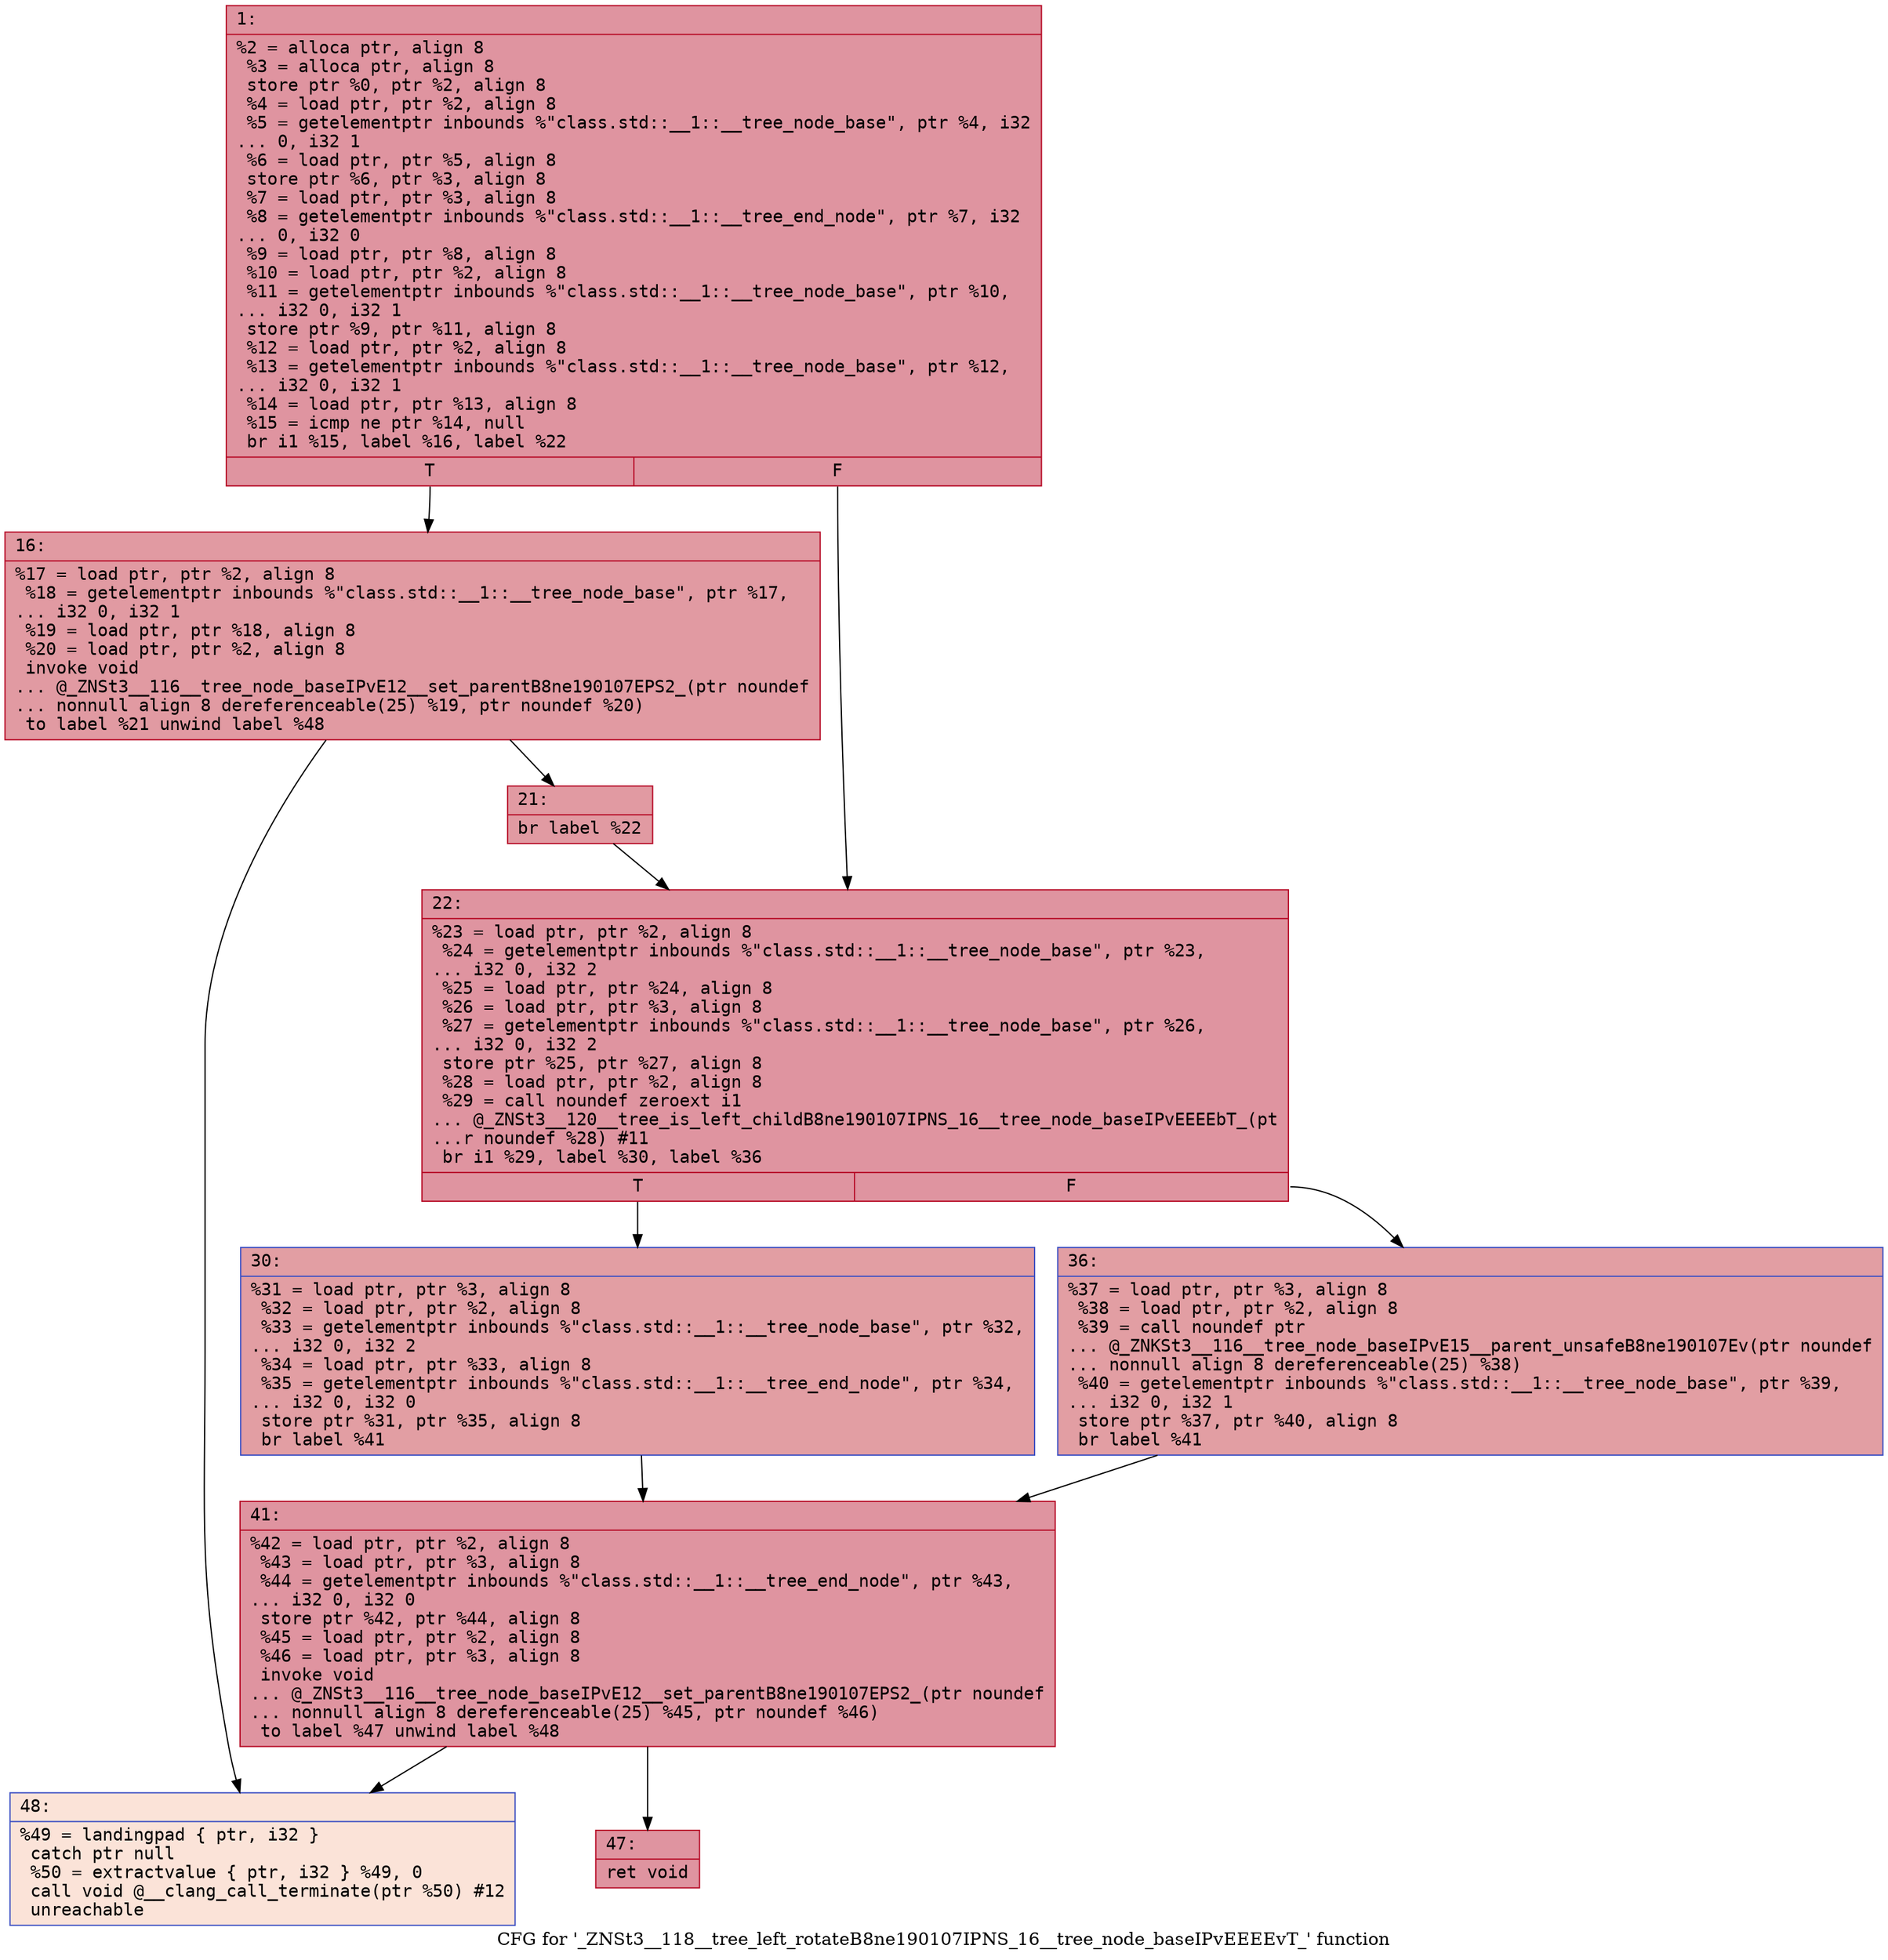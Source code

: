 digraph "CFG for '_ZNSt3__118__tree_left_rotateB8ne190107IPNS_16__tree_node_baseIPvEEEEvT_' function" {
	label="CFG for '_ZNSt3__118__tree_left_rotateB8ne190107IPNS_16__tree_node_baseIPvEEEEvT_' function";

	Node0x60000139f0c0 [shape=record,color="#b70d28ff", style=filled, fillcolor="#b70d2870" fontname="Courier",label="{1:\l|  %2 = alloca ptr, align 8\l  %3 = alloca ptr, align 8\l  store ptr %0, ptr %2, align 8\l  %4 = load ptr, ptr %2, align 8\l  %5 = getelementptr inbounds %\"class.std::__1::__tree_node_base\", ptr %4, i32\l... 0, i32 1\l  %6 = load ptr, ptr %5, align 8\l  store ptr %6, ptr %3, align 8\l  %7 = load ptr, ptr %3, align 8\l  %8 = getelementptr inbounds %\"class.std::__1::__tree_end_node\", ptr %7, i32\l... 0, i32 0\l  %9 = load ptr, ptr %8, align 8\l  %10 = load ptr, ptr %2, align 8\l  %11 = getelementptr inbounds %\"class.std::__1::__tree_node_base\", ptr %10,\l... i32 0, i32 1\l  store ptr %9, ptr %11, align 8\l  %12 = load ptr, ptr %2, align 8\l  %13 = getelementptr inbounds %\"class.std::__1::__tree_node_base\", ptr %12,\l... i32 0, i32 1\l  %14 = load ptr, ptr %13, align 8\l  %15 = icmp ne ptr %14, null\l  br i1 %15, label %16, label %22\l|{<s0>T|<s1>F}}"];
	Node0x60000139f0c0:s0 -> Node0x60000139f110[tooltip="1 -> 16\nProbability 62.50%" ];
	Node0x60000139f0c0:s1 -> Node0x60000139f1b0[tooltip="1 -> 22\nProbability 37.50%" ];
	Node0x60000139f110 [shape=record,color="#b70d28ff", style=filled, fillcolor="#bb1b2c70" fontname="Courier",label="{16:\l|  %17 = load ptr, ptr %2, align 8\l  %18 = getelementptr inbounds %\"class.std::__1::__tree_node_base\", ptr %17,\l... i32 0, i32 1\l  %19 = load ptr, ptr %18, align 8\l  %20 = load ptr, ptr %2, align 8\l  invoke void\l... @_ZNSt3__116__tree_node_baseIPvE12__set_parentB8ne190107EPS2_(ptr noundef\l... nonnull align 8 dereferenceable(25) %19, ptr noundef %20)\l          to label %21 unwind label %48\l}"];
	Node0x60000139f110 -> Node0x60000139f160[tooltip="16 -> 21\nProbability 100.00%" ];
	Node0x60000139f110 -> Node0x60000139f340[tooltip="16 -> 48\nProbability 0.00%" ];
	Node0x60000139f160 [shape=record,color="#b70d28ff", style=filled, fillcolor="#bb1b2c70" fontname="Courier",label="{21:\l|  br label %22\l}"];
	Node0x60000139f160 -> Node0x60000139f1b0[tooltip="21 -> 22\nProbability 100.00%" ];
	Node0x60000139f1b0 [shape=record,color="#b70d28ff", style=filled, fillcolor="#b70d2870" fontname="Courier",label="{22:\l|  %23 = load ptr, ptr %2, align 8\l  %24 = getelementptr inbounds %\"class.std::__1::__tree_node_base\", ptr %23,\l... i32 0, i32 2\l  %25 = load ptr, ptr %24, align 8\l  %26 = load ptr, ptr %3, align 8\l  %27 = getelementptr inbounds %\"class.std::__1::__tree_node_base\", ptr %26,\l... i32 0, i32 2\l  store ptr %25, ptr %27, align 8\l  %28 = load ptr, ptr %2, align 8\l  %29 = call noundef zeroext i1\l... @_ZNSt3__120__tree_is_left_childB8ne190107IPNS_16__tree_node_baseIPvEEEEbT_(pt\l...r noundef %28) #11\l  br i1 %29, label %30, label %36\l|{<s0>T|<s1>F}}"];
	Node0x60000139f1b0:s0 -> Node0x60000139f200[tooltip="22 -> 30\nProbability 50.00%" ];
	Node0x60000139f1b0:s1 -> Node0x60000139f250[tooltip="22 -> 36\nProbability 50.00%" ];
	Node0x60000139f200 [shape=record,color="#3d50c3ff", style=filled, fillcolor="#be242e70" fontname="Courier",label="{30:\l|  %31 = load ptr, ptr %3, align 8\l  %32 = load ptr, ptr %2, align 8\l  %33 = getelementptr inbounds %\"class.std::__1::__tree_node_base\", ptr %32,\l... i32 0, i32 2\l  %34 = load ptr, ptr %33, align 8\l  %35 = getelementptr inbounds %\"class.std::__1::__tree_end_node\", ptr %34,\l... i32 0, i32 0\l  store ptr %31, ptr %35, align 8\l  br label %41\l}"];
	Node0x60000139f200 -> Node0x60000139f2a0[tooltip="30 -> 41\nProbability 100.00%" ];
	Node0x60000139f250 [shape=record,color="#3d50c3ff", style=filled, fillcolor="#be242e70" fontname="Courier",label="{36:\l|  %37 = load ptr, ptr %3, align 8\l  %38 = load ptr, ptr %2, align 8\l  %39 = call noundef ptr\l... @_ZNKSt3__116__tree_node_baseIPvE15__parent_unsafeB8ne190107Ev(ptr noundef\l... nonnull align 8 dereferenceable(25) %38)\l  %40 = getelementptr inbounds %\"class.std::__1::__tree_node_base\", ptr %39,\l... i32 0, i32 1\l  store ptr %37, ptr %40, align 8\l  br label %41\l}"];
	Node0x60000139f250 -> Node0x60000139f2a0[tooltip="36 -> 41\nProbability 100.00%" ];
	Node0x60000139f2a0 [shape=record,color="#b70d28ff", style=filled, fillcolor="#b70d2870" fontname="Courier",label="{41:\l|  %42 = load ptr, ptr %2, align 8\l  %43 = load ptr, ptr %3, align 8\l  %44 = getelementptr inbounds %\"class.std::__1::__tree_end_node\", ptr %43,\l... i32 0, i32 0\l  store ptr %42, ptr %44, align 8\l  %45 = load ptr, ptr %2, align 8\l  %46 = load ptr, ptr %3, align 8\l  invoke void\l... @_ZNSt3__116__tree_node_baseIPvE12__set_parentB8ne190107EPS2_(ptr noundef\l... nonnull align 8 dereferenceable(25) %45, ptr noundef %46)\l          to label %47 unwind label %48\l}"];
	Node0x60000139f2a0 -> Node0x60000139f2f0[tooltip="41 -> 47\nProbability 100.00%" ];
	Node0x60000139f2a0 -> Node0x60000139f340[tooltip="41 -> 48\nProbability 0.00%" ];
	Node0x60000139f2f0 [shape=record,color="#b70d28ff", style=filled, fillcolor="#b70d2870" fontname="Courier",label="{47:\l|  ret void\l}"];
	Node0x60000139f340 [shape=record,color="#3d50c3ff", style=filled, fillcolor="#f6bfa670" fontname="Courier",label="{48:\l|  %49 = landingpad \{ ptr, i32 \}\l          catch ptr null\l  %50 = extractvalue \{ ptr, i32 \} %49, 0\l  call void @__clang_call_terminate(ptr %50) #12\l  unreachable\l}"];
}
